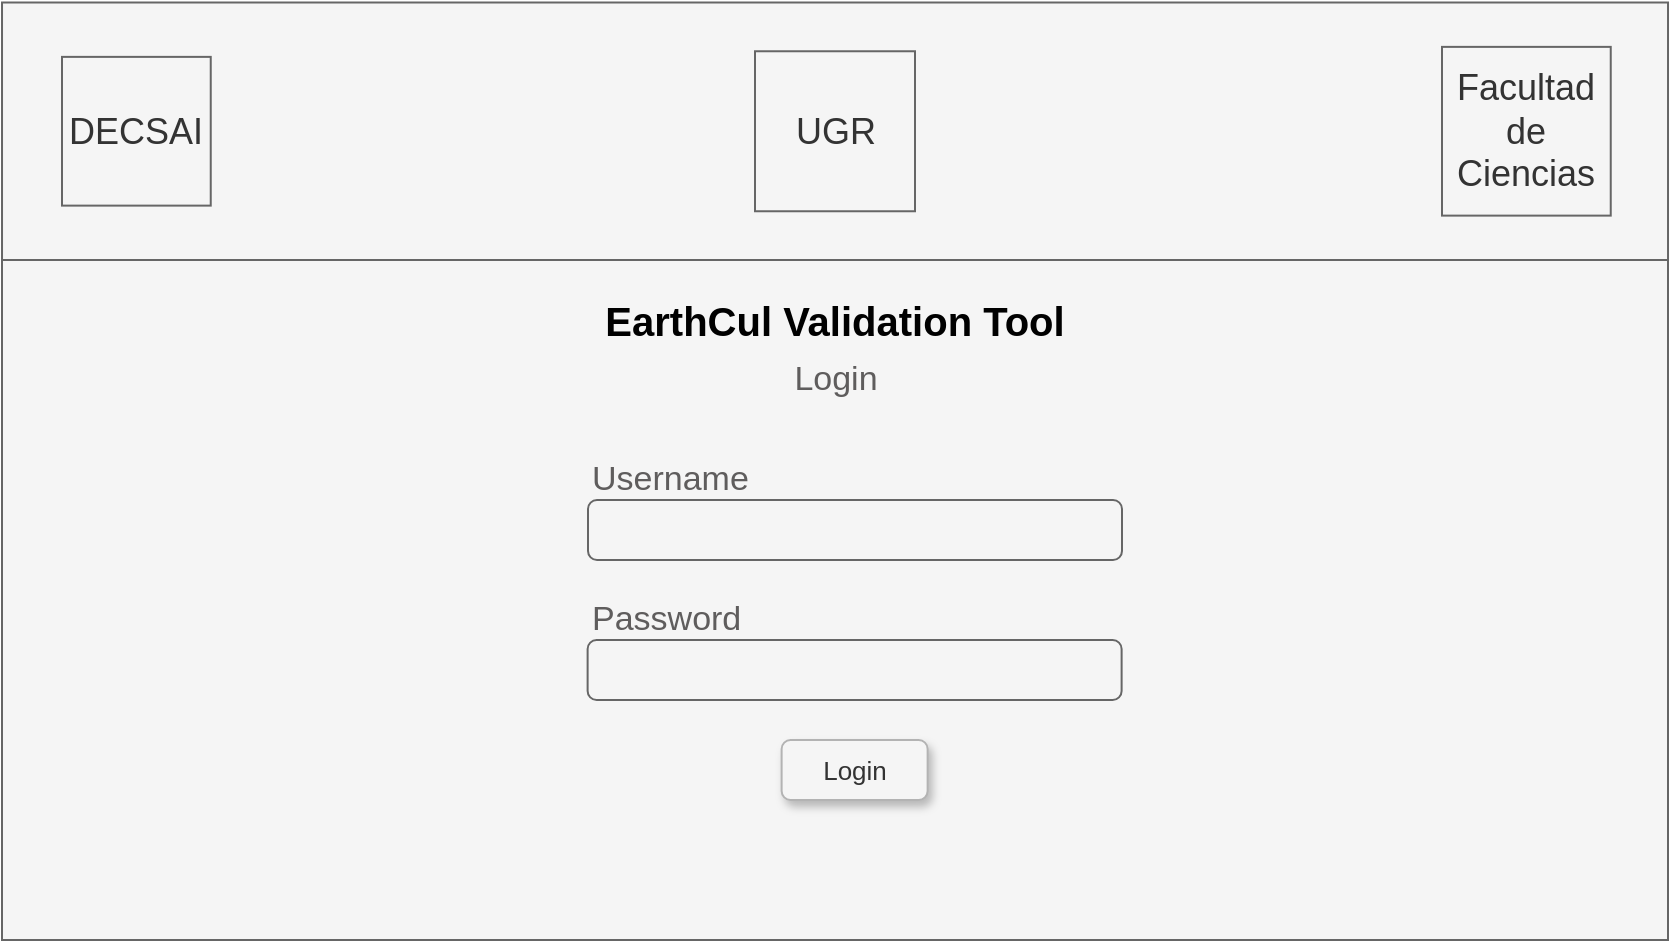 <mxfile>
    <diagram id="-yKd4-HMBDkQZtuK9eO9" name="Page-1">
        <mxGraphModel dx="1156" dy="533" grid="1" gridSize="10" guides="1" tooltips="1" connect="1" arrows="1" fold="1" page="1" pageScale="1" pageWidth="850" pageHeight="1100" math="0" shadow="0">
            <root>
                <mxCell id="0"/>
                <mxCell id="1" parent="0"/>
                <mxCell id="2" value="" style="rounded=0;whiteSpace=wrap;html=1;fillColor=#f5f5f5;fontColor=#333333;strokeColor=#666666;" parent="1" vertex="1">
                    <mxGeometry x="10.01" y="181.25" width="833" height="128.75" as="geometry"/>
                </mxCell>
                <mxCell id="6" value="&lt;font style=&quot;font-size: 18px;&quot;&gt;DECSAI&lt;/font&gt;" style="whiteSpace=wrap;html=1;aspect=fixed;fillColor=#f5f5f5;fontColor=#333333;strokeColor=#666666;fontSize=18;" parent="1" vertex="1">
                    <mxGeometry x="40" y="208.44" width="74.37" height="74.37" as="geometry"/>
                </mxCell>
                <mxCell id="7" value="&lt;font style=&quot;font-size: 18px;&quot;&gt;UGR&lt;/font&gt;" style="whiteSpace=wrap;html=1;aspect=fixed;fillColor=#f5f5f5;fontColor=#333333;strokeColor=#666666;fontSize=18;" parent="1" vertex="1">
                    <mxGeometry x="386.5" y="205.63" width="80" height="80" as="geometry"/>
                </mxCell>
                <mxCell id="9" value="" style="rounded=0;whiteSpace=wrap;html=1;fillColor=#f5f5f5;fontColor=#333333;strokeColor=#666666;" parent="1" vertex="1">
                    <mxGeometry x="10" y="310" width="833" height="340" as="geometry"/>
                </mxCell>
                <mxCell id="10" value="&lt;font color=&quot;#000000&quot; style=&quot;font-size: 20px;&quot;&gt;EarthCul Validation Tool&lt;br style=&quot;font-size: 20px;&quot;&gt;&lt;/font&gt;" style="text;html=1;strokeColor=none;fillColor=none;align=center;verticalAlign=middle;whiteSpace=wrap;rounded=0;fontSize=20;fontStyle=1" parent="1" vertex="1">
                    <mxGeometry x="302.81" y="320" width="247.38" height="40" as="geometry"/>
                </mxCell>
                <mxCell id="11" value="&lt;span style=&quot;font-size: 17px;&quot;&gt;&lt;font style=&quot;font-size: 17px;&quot;&gt;Login&lt;/font&gt;&lt;/span&gt;" style="text;html=1;strokeColor=none;fillColor=none;align=center;verticalAlign=middle;whiteSpace=wrap;rounded=0;fontSize=17;fontStyle=0;fontColor=#5f5d5d;" parent="1" vertex="1">
                    <mxGeometry x="332.63" y="350" width="187.75" height="40" as="geometry"/>
                </mxCell>
                <mxCell id="8" value="&lt;font style=&quot;font-size: 18px;&quot;&gt;Facultad de Ciencias&lt;/font&gt;" style="whiteSpace=wrap;html=1;aspect=fixed;fillColor=#f5f5f5;fontColor=#333333;strokeColor=#666666;" parent="1" vertex="1">
                    <mxGeometry x="730" y="203.44" width="84.37" height="84.37" as="geometry"/>
                </mxCell>
                <mxCell id="15" value="&lt;span style=&quot;font-size: 17px;&quot;&gt;&lt;font style=&quot;font-size: 17px;&quot;&gt;Username&lt;br&gt;&lt;/font&gt;&lt;/span&gt;" style="text;html=1;strokeColor=none;fillColor=none;align=left;verticalAlign=middle;whiteSpace=wrap;rounded=0;fontSize=17;fontStyle=0;fontColor=#5f5d5d;" parent="1" vertex="1">
                    <mxGeometry x="302.81" y="400" width="187.75" height="40" as="geometry"/>
                </mxCell>
                <mxCell id="16" value="&lt;span style=&quot;font-size: 17px;&quot;&gt;&lt;font style=&quot;font-size: 17px;&quot;&gt;Password&lt;br&gt;&lt;/font&gt;&lt;/span&gt;" style="text;html=1;strokeColor=none;fillColor=none;align=left;verticalAlign=middle;whiteSpace=wrap;rounded=0;fontSize=17;fontStyle=0;fontColor=#5f5d5d;" parent="1" vertex="1">
                    <mxGeometry x="302.81" y="470" width="187.75" height="40" as="geometry"/>
                </mxCell>
                <mxCell id="18" value="" style="rounded=1;whiteSpace=wrap;html=1;fontSize=17;fontColor=#333333;fillColor=#f5f5f5;strokeColor=#666666;" parent="1" vertex="1">
                    <mxGeometry x="303" y="430" width="267" height="30" as="geometry"/>
                </mxCell>
                <mxCell id="19" value="" style="rounded=1;whiteSpace=wrap;html=1;fontSize=17;fontColor=#333333;fillColor=#f5f5f5;strokeColor=#666666;" parent="1" vertex="1">
                    <mxGeometry x="302.81" y="500" width="267" height="30" as="geometry"/>
                </mxCell>
                <mxCell id="20" value="&lt;font style=&quot;font-size: 13px;&quot;&gt;Login&lt;/font&gt;" style="rounded=1;whiteSpace=wrap;html=1;fontSize=17;fontColor=#333333;fillColor=#f5f5f5;strokeColor=#B3B3B3;shadow=1;" parent="1" vertex="1">
                    <mxGeometry x="399.81" y="550" width="73" height="30" as="geometry"/>
                </mxCell>
            </root>
        </mxGraphModel>
    </diagram>
</mxfile>